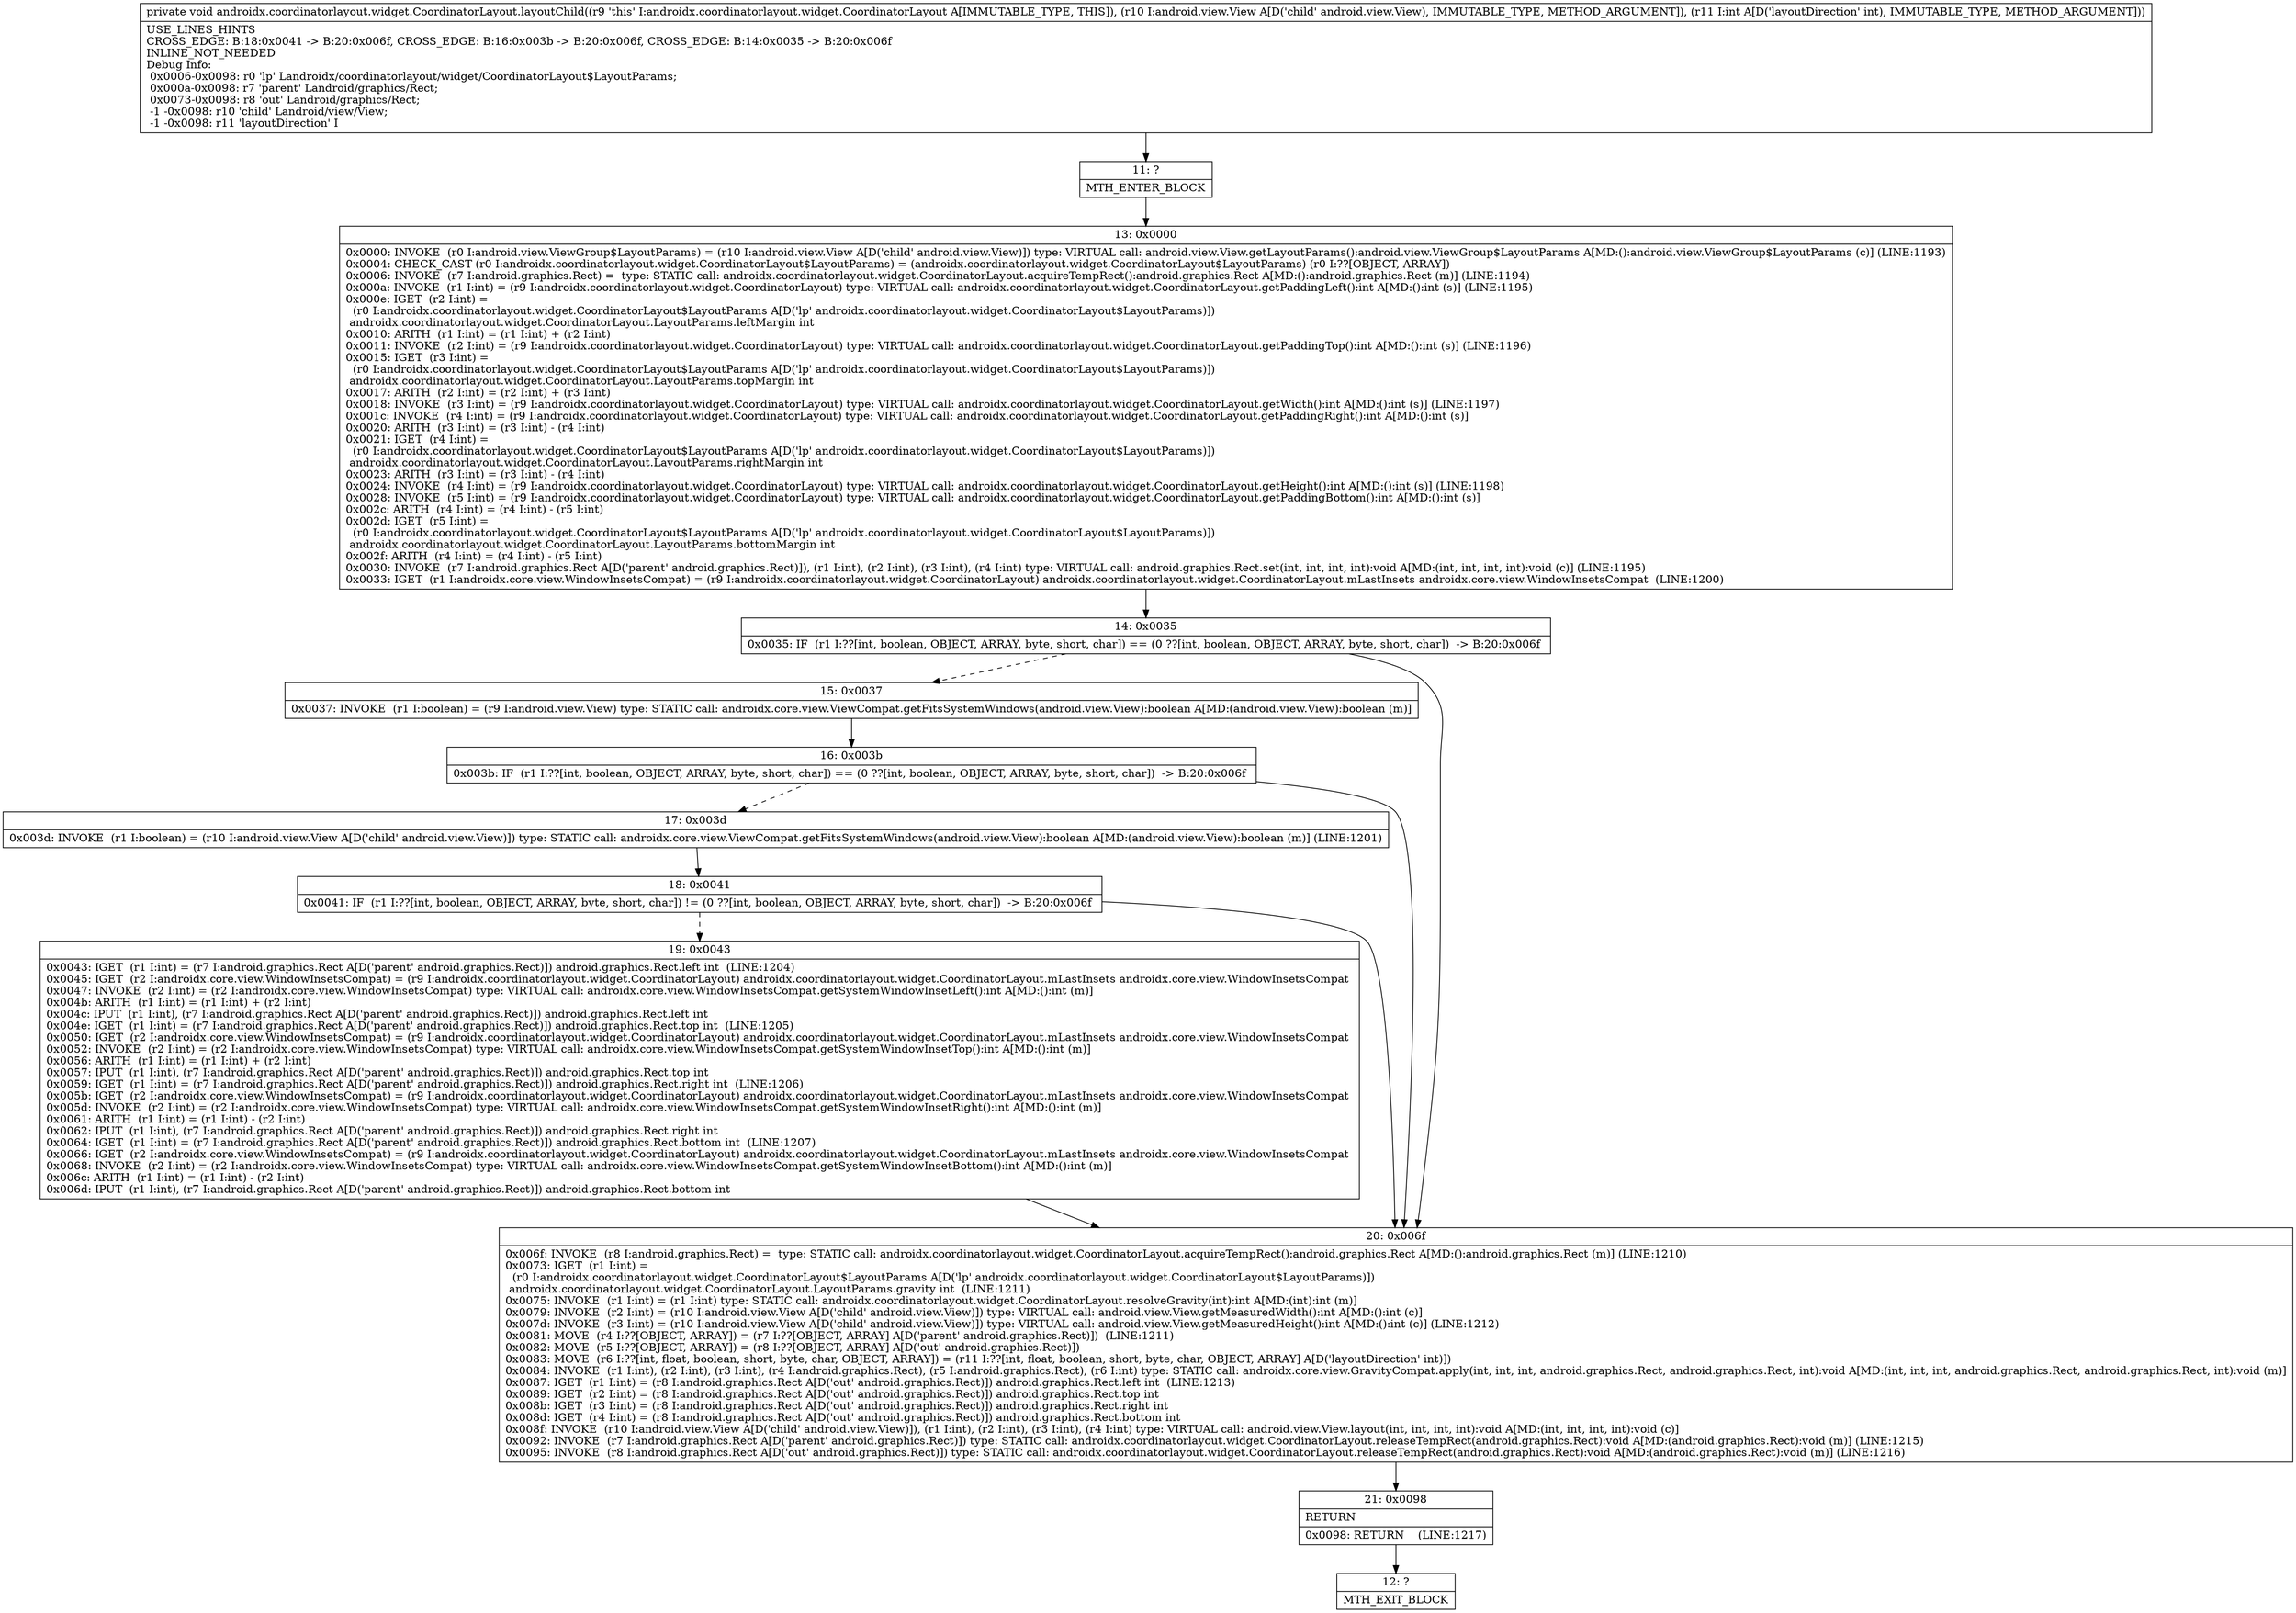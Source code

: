 digraph "CFG forandroidx.coordinatorlayout.widget.CoordinatorLayout.layoutChild(Landroid\/view\/View;I)V" {
Node_11 [shape=record,label="{11\:\ ?|MTH_ENTER_BLOCK\l}"];
Node_13 [shape=record,label="{13\:\ 0x0000|0x0000: INVOKE  (r0 I:android.view.ViewGroup$LayoutParams) = (r10 I:android.view.View A[D('child' android.view.View)]) type: VIRTUAL call: android.view.View.getLayoutParams():android.view.ViewGroup$LayoutParams A[MD:():android.view.ViewGroup$LayoutParams (c)] (LINE:1193)\l0x0004: CHECK_CAST (r0 I:androidx.coordinatorlayout.widget.CoordinatorLayout$LayoutParams) = (androidx.coordinatorlayout.widget.CoordinatorLayout$LayoutParams) (r0 I:??[OBJECT, ARRAY]) \l0x0006: INVOKE  (r7 I:android.graphics.Rect) =  type: STATIC call: androidx.coordinatorlayout.widget.CoordinatorLayout.acquireTempRect():android.graphics.Rect A[MD:():android.graphics.Rect (m)] (LINE:1194)\l0x000a: INVOKE  (r1 I:int) = (r9 I:androidx.coordinatorlayout.widget.CoordinatorLayout) type: VIRTUAL call: androidx.coordinatorlayout.widget.CoordinatorLayout.getPaddingLeft():int A[MD:():int (s)] (LINE:1195)\l0x000e: IGET  (r2 I:int) = \l  (r0 I:androidx.coordinatorlayout.widget.CoordinatorLayout$LayoutParams A[D('lp' androidx.coordinatorlayout.widget.CoordinatorLayout$LayoutParams)])\l androidx.coordinatorlayout.widget.CoordinatorLayout.LayoutParams.leftMargin int \l0x0010: ARITH  (r1 I:int) = (r1 I:int) + (r2 I:int) \l0x0011: INVOKE  (r2 I:int) = (r9 I:androidx.coordinatorlayout.widget.CoordinatorLayout) type: VIRTUAL call: androidx.coordinatorlayout.widget.CoordinatorLayout.getPaddingTop():int A[MD:():int (s)] (LINE:1196)\l0x0015: IGET  (r3 I:int) = \l  (r0 I:androidx.coordinatorlayout.widget.CoordinatorLayout$LayoutParams A[D('lp' androidx.coordinatorlayout.widget.CoordinatorLayout$LayoutParams)])\l androidx.coordinatorlayout.widget.CoordinatorLayout.LayoutParams.topMargin int \l0x0017: ARITH  (r2 I:int) = (r2 I:int) + (r3 I:int) \l0x0018: INVOKE  (r3 I:int) = (r9 I:androidx.coordinatorlayout.widget.CoordinatorLayout) type: VIRTUAL call: androidx.coordinatorlayout.widget.CoordinatorLayout.getWidth():int A[MD:():int (s)] (LINE:1197)\l0x001c: INVOKE  (r4 I:int) = (r9 I:androidx.coordinatorlayout.widget.CoordinatorLayout) type: VIRTUAL call: androidx.coordinatorlayout.widget.CoordinatorLayout.getPaddingRight():int A[MD:():int (s)]\l0x0020: ARITH  (r3 I:int) = (r3 I:int) \- (r4 I:int) \l0x0021: IGET  (r4 I:int) = \l  (r0 I:androidx.coordinatorlayout.widget.CoordinatorLayout$LayoutParams A[D('lp' androidx.coordinatorlayout.widget.CoordinatorLayout$LayoutParams)])\l androidx.coordinatorlayout.widget.CoordinatorLayout.LayoutParams.rightMargin int \l0x0023: ARITH  (r3 I:int) = (r3 I:int) \- (r4 I:int) \l0x0024: INVOKE  (r4 I:int) = (r9 I:androidx.coordinatorlayout.widget.CoordinatorLayout) type: VIRTUAL call: androidx.coordinatorlayout.widget.CoordinatorLayout.getHeight():int A[MD:():int (s)] (LINE:1198)\l0x0028: INVOKE  (r5 I:int) = (r9 I:androidx.coordinatorlayout.widget.CoordinatorLayout) type: VIRTUAL call: androidx.coordinatorlayout.widget.CoordinatorLayout.getPaddingBottom():int A[MD:():int (s)]\l0x002c: ARITH  (r4 I:int) = (r4 I:int) \- (r5 I:int) \l0x002d: IGET  (r5 I:int) = \l  (r0 I:androidx.coordinatorlayout.widget.CoordinatorLayout$LayoutParams A[D('lp' androidx.coordinatorlayout.widget.CoordinatorLayout$LayoutParams)])\l androidx.coordinatorlayout.widget.CoordinatorLayout.LayoutParams.bottomMargin int \l0x002f: ARITH  (r4 I:int) = (r4 I:int) \- (r5 I:int) \l0x0030: INVOKE  (r7 I:android.graphics.Rect A[D('parent' android.graphics.Rect)]), (r1 I:int), (r2 I:int), (r3 I:int), (r4 I:int) type: VIRTUAL call: android.graphics.Rect.set(int, int, int, int):void A[MD:(int, int, int, int):void (c)] (LINE:1195)\l0x0033: IGET  (r1 I:androidx.core.view.WindowInsetsCompat) = (r9 I:androidx.coordinatorlayout.widget.CoordinatorLayout) androidx.coordinatorlayout.widget.CoordinatorLayout.mLastInsets androidx.core.view.WindowInsetsCompat  (LINE:1200)\l}"];
Node_14 [shape=record,label="{14\:\ 0x0035|0x0035: IF  (r1 I:??[int, boolean, OBJECT, ARRAY, byte, short, char]) == (0 ??[int, boolean, OBJECT, ARRAY, byte, short, char])  \-\> B:20:0x006f \l}"];
Node_15 [shape=record,label="{15\:\ 0x0037|0x0037: INVOKE  (r1 I:boolean) = (r9 I:android.view.View) type: STATIC call: androidx.core.view.ViewCompat.getFitsSystemWindows(android.view.View):boolean A[MD:(android.view.View):boolean (m)]\l}"];
Node_16 [shape=record,label="{16\:\ 0x003b|0x003b: IF  (r1 I:??[int, boolean, OBJECT, ARRAY, byte, short, char]) == (0 ??[int, boolean, OBJECT, ARRAY, byte, short, char])  \-\> B:20:0x006f \l}"];
Node_17 [shape=record,label="{17\:\ 0x003d|0x003d: INVOKE  (r1 I:boolean) = (r10 I:android.view.View A[D('child' android.view.View)]) type: STATIC call: androidx.core.view.ViewCompat.getFitsSystemWindows(android.view.View):boolean A[MD:(android.view.View):boolean (m)] (LINE:1201)\l}"];
Node_18 [shape=record,label="{18\:\ 0x0041|0x0041: IF  (r1 I:??[int, boolean, OBJECT, ARRAY, byte, short, char]) != (0 ??[int, boolean, OBJECT, ARRAY, byte, short, char])  \-\> B:20:0x006f \l}"];
Node_19 [shape=record,label="{19\:\ 0x0043|0x0043: IGET  (r1 I:int) = (r7 I:android.graphics.Rect A[D('parent' android.graphics.Rect)]) android.graphics.Rect.left int  (LINE:1204)\l0x0045: IGET  (r2 I:androidx.core.view.WindowInsetsCompat) = (r9 I:androidx.coordinatorlayout.widget.CoordinatorLayout) androidx.coordinatorlayout.widget.CoordinatorLayout.mLastInsets androidx.core.view.WindowInsetsCompat \l0x0047: INVOKE  (r2 I:int) = (r2 I:androidx.core.view.WindowInsetsCompat) type: VIRTUAL call: androidx.core.view.WindowInsetsCompat.getSystemWindowInsetLeft():int A[MD:():int (m)]\l0x004b: ARITH  (r1 I:int) = (r1 I:int) + (r2 I:int) \l0x004c: IPUT  (r1 I:int), (r7 I:android.graphics.Rect A[D('parent' android.graphics.Rect)]) android.graphics.Rect.left int \l0x004e: IGET  (r1 I:int) = (r7 I:android.graphics.Rect A[D('parent' android.graphics.Rect)]) android.graphics.Rect.top int  (LINE:1205)\l0x0050: IGET  (r2 I:androidx.core.view.WindowInsetsCompat) = (r9 I:androidx.coordinatorlayout.widget.CoordinatorLayout) androidx.coordinatorlayout.widget.CoordinatorLayout.mLastInsets androidx.core.view.WindowInsetsCompat \l0x0052: INVOKE  (r2 I:int) = (r2 I:androidx.core.view.WindowInsetsCompat) type: VIRTUAL call: androidx.core.view.WindowInsetsCompat.getSystemWindowInsetTop():int A[MD:():int (m)]\l0x0056: ARITH  (r1 I:int) = (r1 I:int) + (r2 I:int) \l0x0057: IPUT  (r1 I:int), (r7 I:android.graphics.Rect A[D('parent' android.graphics.Rect)]) android.graphics.Rect.top int \l0x0059: IGET  (r1 I:int) = (r7 I:android.graphics.Rect A[D('parent' android.graphics.Rect)]) android.graphics.Rect.right int  (LINE:1206)\l0x005b: IGET  (r2 I:androidx.core.view.WindowInsetsCompat) = (r9 I:androidx.coordinatorlayout.widget.CoordinatorLayout) androidx.coordinatorlayout.widget.CoordinatorLayout.mLastInsets androidx.core.view.WindowInsetsCompat \l0x005d: INVOKE  (r2 I:int) = (r2 I:androidx.core.view.WindowInsetsCompat) type: VIRTUAL call: androidx.core.view.WindowInsetsCompat.getSystemWindowInsetRight():int A[MD:():int (m)]\l0x0061: ARITH  (r1 I:int) = (r1 I:int) \- (r2 I:int) \l0x0062: IPUT  (r1 I:int), (r7 I:android.graphics.Rect A[D('parent' android.graphics.Rect)]) android.graphics.Rect.right int \l0x0064: IGET  (r1 I:int) = (r7 I:android.graphics.Rect A[D('parent' android.graphics.Rect)]) android.graphics.Rect.bottom int  (LINE:1207)\l0x0066: IGET  (r2 I:androidx.core.view.WindowInsetsCompat) = (r9 I:androidx.coordinatorlayout.widget.CoordinatorLayout) androidx.coordinatorlayout.widget.CoordinatorLayout.mLastInsets androidx.core.view.WindowInsetsCompat \l0x0068: INVOKE  (r2 I:int) = (r2 I:androidx.core.view.WindowInsetsCompat) type: VIRTUAL call: androidx.core.view.WindowInsetsCompat.getSystemWindowInsetBottom():int A[MD:():int (m)]\l0x006c: ARITH  (r1 I:int) = (r1 I:int) \- (r2 I:int) \l0x006d: IPUT  (r1 I:int), (r7 I:android.graphics.Rect A[D('parent' android.graphics.Rect)]) android.graphics.Rect.bottom int \l}"];
Node_20 [shape=record,label="{20\:\ 0x006f|0x006f: INVOKE  (r8 I:android.graphics.Rect) =  type: STATIC call: androidx.coordinatorlayout.widget.CoordinatorLayout.acquireTempRect():android.graphics.Rect A[MD:():android.graphics.Rect (m)] (LINE:1210)\l0x0073: IGET  (r1 I:int) = \l  (r0 I:androidx.coordinatorlayout.widget.CoordinatorLayout$LayoutParams A[D('lp' androidx.coordinatorlayout.widget.CoordinatorLayout$LayoutParams)])\l androidx.coordinatorlayout.widget.CoordinatorLayout.LayoutParams.gravity int  (LINE:1211)\l0x0075: INVOKE  (r1 I:int) = (r1 I:int) type: STATIC call: androidx.coordinatorlayout.widget.CoordinatorLayout.resolveGravity(int):int A[MD:(int):int (m)]\l0x0079: INVOKE  (r2 I:int) = (r10 I:android.view.View A[D('child' android.view.View)]) type: VIRTUAL call: android.view.View.getMeasuredWidth():int A[MD:():int (c)]\l0x007d: INVOKE  (r3 I:int) = (r10 I:android.view.View A[D('child' android.view.View)]) type: VIRTUAL call: android.view.View.getMeasuredHeight():int A[MD:():int (c)] (LINE:1212)\l0x0081: MOVE  (r4 I:??[OBJECT, ARRAY]) = (r7 I:??[OBJECT, ARRAY] A[D('parent' android.graphics.Rect)])  (LINE:1211)\l0x0082: MOVE  (r5 I:??[OBJECT, ARRAY]) = (r8 I:??[OBJECT, ARRAY] A[D('out' android.graphics.Rect)]) \l0x0083: MOVE  (r6 I:??[int, float, boolean, short, byte, char, OBJECT, ARRAY]) = (r11 I:??[int, float, boolean, short, byte, char, OBJECT, ARRAY] A[D('layoutDirection' int)]) \l0x0084: INVOKE  (r1 I:int), (r2 I:int), (r3 I:int), (r4 I:android.graphics.Rect), (r5 I:android.graphics.Rect), (r6 I:int) type: STATIC call: androidx.core.view.GravityCompat.apply(int, int, int, android.graphics.Rect, android.graphics.Rect, int):void A[MD:(int, int, int, android.graphics.Rect, android.graphics.Rect, int):void (m)]\l0x0087: IGET  (r1 I:int) = (r8 I:android.graphics.Rect A[D('out' android.graphics.Rect)]) android.graphics.Rect.left int  (LINE:1213)\l0x0089: IGET  (r2 I:int) = (r8 I:android.graphics.Rect A[D('out' android.graphics.Rect)]) android.graphics.Rect.top int \l0x008b: IGET  (r3 I:int) = (r8 I:android.graphics.Rect A[D('out' android.graphics.Rect)]) android.graphics.Rect.right int \l0x008d: IGET  (r4 I:int) = (r8 I:android.graphics.Rect A[D('out' android.graphics.Rect)]) android.graphics.Rect.bottom int \l0x008f: INVOKE  (r10 I:android.view.View A[D('child' android.view.View)]), (r1 I:int), (r2 I:int), (r3 I:int), (r4 I:int) type: VIRTUAL call: android.view.View.layout(int, int, int, int):void A[MD:(int, int, int, int):void (c)]\l0x0092: INVOKE  (r7 I:android.graphics.Rect A[D('parent' android.graphics.Rect)]) type: STATIC call: androidx.coordinatorlayout.widget.CoordinatorLayout.releaseTempRect(android.graphics.Rect):void A[MD:(android.graphics.Rect):void (m)] (LINE:1215)\l0x0095: INVOKE  (r8 I:android.graphics.Rect A[D('out' android.graphics.Rect)]) type: STATIC call: androidx.coordinatorlayout.widget.CoordinatorLayout.releaseTempRect(android.graphics.Rect):void A[MD:(android.graphics.Rect):void (m)] (LINE:1216)\l}"];
Node_21 [shape=record,label="{21\:\ 0x0098|RETURN\l|0x0098: RETURN    (LINE:1217)\l}"];
Node_12 [shape=record,label="{12\:\ ?|MTH_EXIT_BLOCK\l}"];
MethodNode[shape=record,label="{private void androidx.coordinatorlayout.widget.CoordinatorLayout.layoutChild((r9 'this' I:androidx.coordinatorlayout.widget.CoordinatorLayout A[IMMUTABLE_TYPE, THIS]), (r10 I:android.view.View A[D('child' android.view.View), IMMUTABLE_TYPE, METHOD_ARGUMENT]), (r11 I:int A[D('layoutDirection' int), IMMUTABLE_TYPE, METHOD_ARGUMENT]))  | USE_LINES_HINTS\lCROSS_EDGE: B:18:0x0041 \-\> B:20:0x006f, CROSS_EDGE: B:16:0x003b \-\> B:20:0x006f, CROSS_EDGE: B:14:0x0035 \-\> B:20:0x006f\lINLINE_NOT_NEEDED\lDebug Info:\l  0x0006\-0x0098: r0 'lp' Landroidx\/coordinatorlayout\/widget\/CoordinatorLayout$LayoutParams;\l  0x000a\-0x0098: r7 'parent' Landroid\/graphics\/Rect;\l  0x0073\-0x0098: r8 'out' Landroid\/graphics\/Rect;\l  \-1 \-0x0098: r10 'child' Landroid\/view\/View;\l  \-1 \-0x0098: r11 'layoutDirection' I\l}"];
MethodNode -> Node_11;Node_11 -> Node_13;
Node_13 -> Node_14;
Node_14 -> Node_15[style=dashed];
Node_14 -> Node_20;
Node_15 -> Node_16;
Node_16 -> Node_17[style=dashed];
Node_16 -> Node_20;
Node_17 -> Node_18;
Node_18 -> Node_19[style=dashed];
Node_18 -> Node_20;
Node_19 -> Node_20;
Node_20 -> Node_21;
Node_21 -> Node_12;
}

